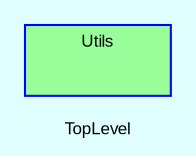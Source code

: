 digraph TopLevel {
    label = "TopLevel"
    compound = true
    fontname = Arial
    fontsize = 8
    bgcolor = lightcyan1
    node [
        color = black,
        fontname = Arial,
        fontsize = 8
    ]

    subgraph cluster_Utils {
        label = "Utils"
        fillcolor = palegreen1
        URL = "classes/Utils.html"
        color = blue
        fontname = Arial
        style = filled
        Utils [
            shape = plaintext,
            height = 0.01,
            width = 0.75,
            label = ""
        ]

    }

}

